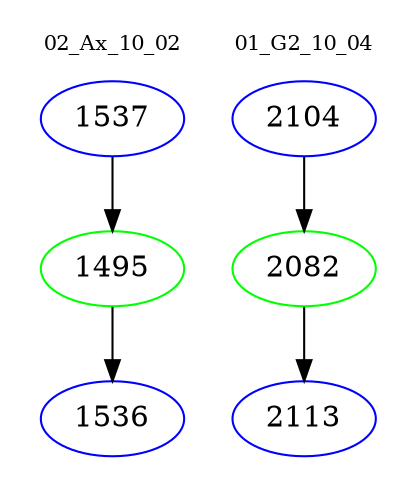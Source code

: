 digraph{
subgraph cluster_0 {
color = white
label = "02_Ax_10_02";
fontsize=10;
T0_1537 [label="1537", color="blue"]
T0_1537 -> T0_1495 [color="black"]
T0_1495 [label="1495", color="green"]
T0_1495 -> T0_1536 [color="black"]
T0_1536 [label="1536", color="blue"]
}
subgraph cluster_1 {
color = white
label = "01_G2_10_04";
fontsize=10;
T1_2104 [label="2104", color="blue"]
T1_2104 -> T1_2082 [color="black"]
T1_2082 [label="2082", color="green"]
T1_2082 -> T1_2113 [color="black"]
T1_2113 [label="2113", color="blue"]
}
}
